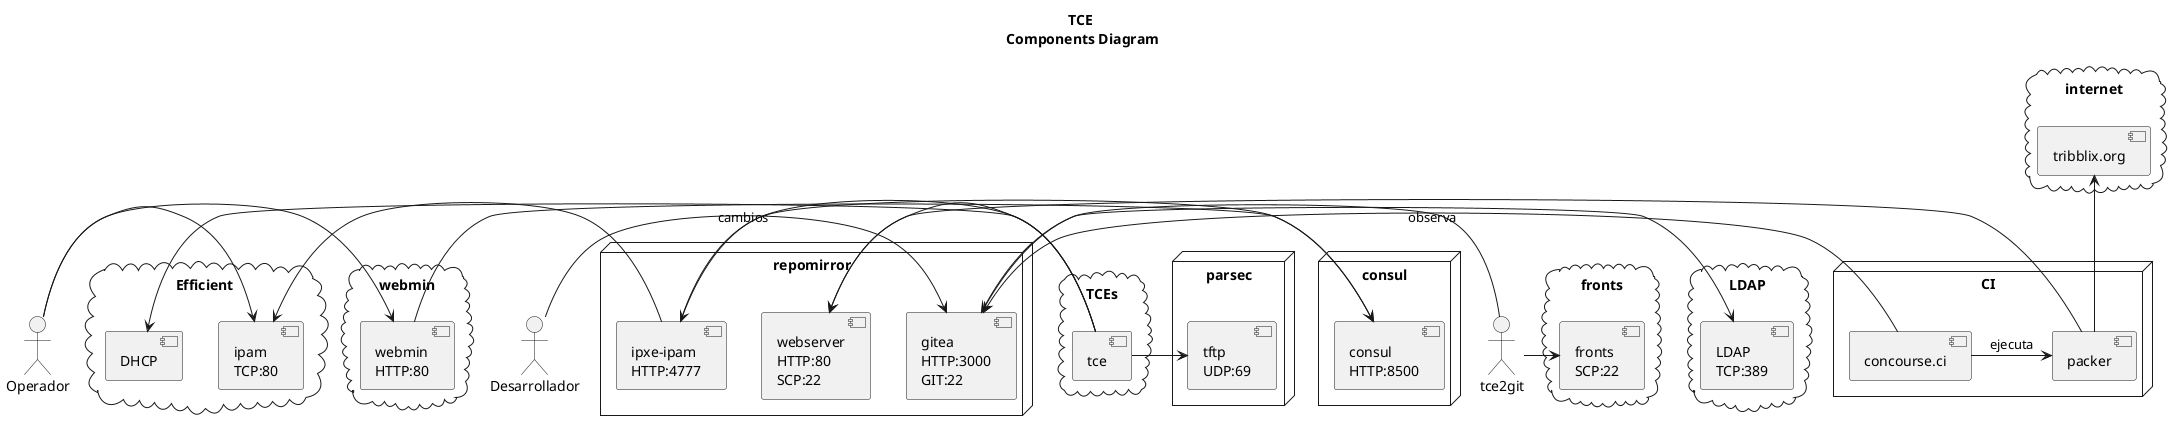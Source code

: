 @startuml
title TCE\n Components Diagram
skinparam componentStyle uml2

actor Operador
actor Desarrollador
actor tce2git

cloud "Efficient" {
  [DHCP]
  [ipam\nTCP:80] as IPAM80
}

node "repomirror" {
  [webserver\nHTTP:80\nSCP:22] as WEB80
  [gitea\nHTTP:3000\nGIT:22] as GITEA
  [ipxe-ipam\nHTTP:4777] as IPXE4777
}

node "consul" {
  [consul\nHTTP:8500] as CONSUL8500
}

cloud "fronts" {
  [fronts\nSCP:22] as FRONTS22
}

cloud "TCEs" {
  [tce]
}

cloud "webmin" {
  [webmin\nHTTP:80] as WEBMIN80
}

node "parsec" {
  [tftp\nUDP:69] as TFTP69
}

cloud "internet" {
  [tribblix.org]
}

cloud "LDAP" {
  [LDAP\nTCP:389] as LDAP389
}

node "CI" {
  [concourse.ci]
  [packer]
}

Operador -> IPAM80
Operador -> WEBMIN80
Desarrollador -> GITEA : cambios
[tce] -> DHCP
[tce] -> TFTP69
[tce] -> WEB80
[tce] -> IPXE4777
IPXE4777 -> IPAM80
IPXE4777 -> CONSUL8500
WEBMIN80 -> CONSUL8500
tce2git -> FRONTS22
tce2git -> GITEA
GITEA -> LDAP389
[packer] -> WEB80
[concourse.ci] -> GITEA : observa
[concourse.ci] -> [packer] : ejecuta
[packer] -u-> [tribblix.org]
@enduml
